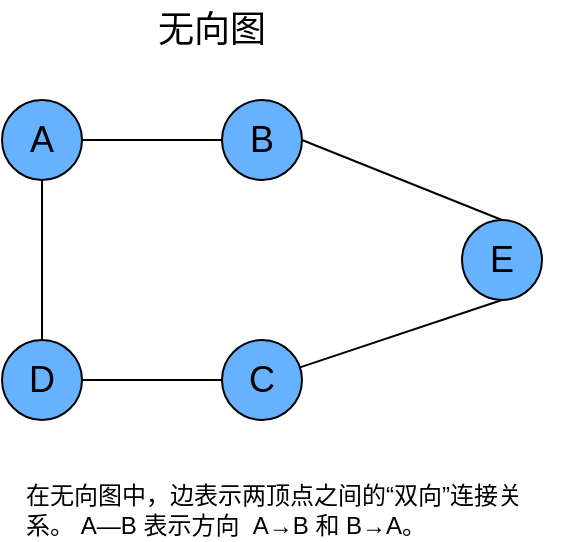 <mxfile version="26.2.14">
  <diagram name="第 1 页" id="_8b9xX-DKGfx3M6socpL">
    <mxGraphModel dx="1199" dy="671" grid="1" gridSize="10" guides="1" tooltips="1" connect="1" arrows="1" fold="1" page="1" pageScale="1" pageWidth="827" pageHeight="1169" math="0" shadow="0">
      <root>
        <mxCell id="0" />
        <mxCell id="1" parent="0" />
        <mxCell id="Ej_gXv6W23z51N9Fan9D-1" value="" style="rounded=0;orthogonalLoop=1;jettySize=auto;html=1;endArrow=none;startFill=0;" edge="1" parent="1" source="Ej_gXv6W23z51N9Fan9D-4" target="Ej_gXv6W23z51N9Fan9D-7">
          <mxGeometry relative="1" as="geometry" />
        </mxCell>
        <mxCell id="Ej_gXv6W23z51N9Fan9D-2" value="" style="edgeStyle=none;rounded=0;orthogonalLoop=1;jettySize=auto;html=1;endArrow=none;startFill=0;" edge="1" parent="1" source="Ej_gXv6W23z51N9Fan9D-4" target="Ej_gXv6W23z51N9Fan9D-9">
          <mxGeometry relative="1" as="geometry" />
        </mxCell>
        <mxCell id="Ej_gXv6W23z51N9Fan9D-4" value="&lt;font style=&quot;color: rgb(0, 0, 0); font-size: 18px;&quot;&gt;A&lt;/font&gt;" style="ellipse;whiteSpace=wrap;html=1;aspect=fixed;fillColor=#66B2FF;" vertex="1" parent="1">
          <mxGeometry x="110" y="140" width="40" height="40" as="geometry" />
        </mxCell>
        <mxCell id="Ej_gXv6W23z51N9Fan9D-7" value="&lt;font style=&quot;color: rgb(0, 0, 0); font-size: 18px;&quot;&gt;B&lt;/font&gt;" style="ellipse;whiteSpace=wrap;html=1;aspect=fixed;fillColor=#66B2FF;" vertex="1" parent="1">
          <mxGeometry x="220" y="140" width="40" height="40" as="geometry" />
        </mxCell>
        <mxCell id="Ej_gXv6W23z51N9Fan9D-8" value="" style="edgeStyle=none;rounded=0;orthogonalLoop=1;jettySize=auto;html=1;endArrow=none;startFill=0;" edge="1" parent="1" source="Ej_gXv6W23z51N9Fan9D-9" target="Ej_gXv6W23z51N9Fan9D-10">
          <mxGeometry relative="1" as="geometry" />
        </mxCell>
        <mxCell id="Ej_gXv6W23z51N9Fan9D-9" value="&lt;font style=&quot;color: rgb(0, 0, 0); font-size: 18px;&quot;&gt;D&lt;/font&gt;" style="ellipse;whiteSpace=wrap;html=1;aspect=fixed;fillColor=#66B2FF;" vertex="1" parent="1">
          <mxGeometry x="110" y="260" width="40" height="40" as="geometry" />
        </mxCell>
        <mxCell id="Ej_gXv6W23z51N9Fan9D-14" style="rounded=0;orthogonalLoop=1;jettySize=auto;html=1;entryX=0.5;entryY=1;entryDx=0;entryDy=0;endArrow=none;startFill=0;" edge="1" parent="1" source="Ej_gXv6W23z51N9Fan9D-10" target="Ej_gXv6W23z51N9Fan9D-12">
          <mxGeometry relative="1" as="geometry" />
        </mxCell>
        <mxCell id="Ej_gXv6W23z51N9Fan9D-10" value="&lt;font style=&quot;color: rgb(0, 0, 0); font-size: 18px;&quot;&gt;C&lt;/font&gt;" style="ellipse;whiteSpace=wrap;html=1;aspect=fixed;fillColor=#66B2FF;" vertex="1" parent="1">
          <mxGeometry x="220" y="260" width="40" height="40" as="geometry" />
        </mxCell>
        <mxCell id="Ej_gXv6W23z51N9Fan9D-11" value="&lt;font style=&quot;font-size: 18px;&quot;&gt;无向图&lt;/font&gt;" style="text;html=1;align=center;verticalAlign=middle;whiteSpace=wrap;rounded=0;" vertex="1" parent="1">
          <mxGeometry x="150" y="90" width="130" height="30" as="geometry" />
        </mxCell>
        <mxCell id="Ej_gXv6W23z51N9Fan9D-15" style="rounded=0;orthogonalLoop=1;jettySize=auto;html=1;exitX=0.5;exitY=0;exitDx=0;exitDy=0;entryX=1;entryY=0.5;entryDx=0;entryDy=0;endArrow=none;startFill=0;" edge="1" parent="1" source="Ej_gXv6W23z51N9Fan9D-12" target="Ej_gXv6W23z51N9Fan9D-7">
          <mxGeometry relative="1" as="geometry" />
        </mxCell>
        <mxCell id="Ej_gXv6W23z51N9Fan9D-12" value="&lt;span style=&quot;font-size: 18px;&quot;&gt;E&lt;/span&gt;" style="ellipse;whiteSpace=wrap;html=1;aspect=fixed;fillColor=#66B2FF;" vertex="1" parent="1">
          <mxGeometry x="340" y="200" width="40" height="40" as="geometry" />
        </mxCell>
        <mxCell id="Ej_gXv6W23z51N9Fan9D-16" value="&lt;span&gt;在无向图中，边表示两顶点之间的“双向”连接关系。&lt;/span&gt;&amp;nbsp;A—B 表示方向&amp;nbsp; A→B 和 B→A。" style="text;html=1;align=left;verticalAlign=middle;whiteSpace=wrap;rounded=0;fontSize=12;" vertex="1" parent="1">
          <mxGeometry x="120" y="330" width="280" height="30" as="geometry" />
        </mxCell>
      </root>
    </mxGraphModel>
  </diagram>
</mxfile>
